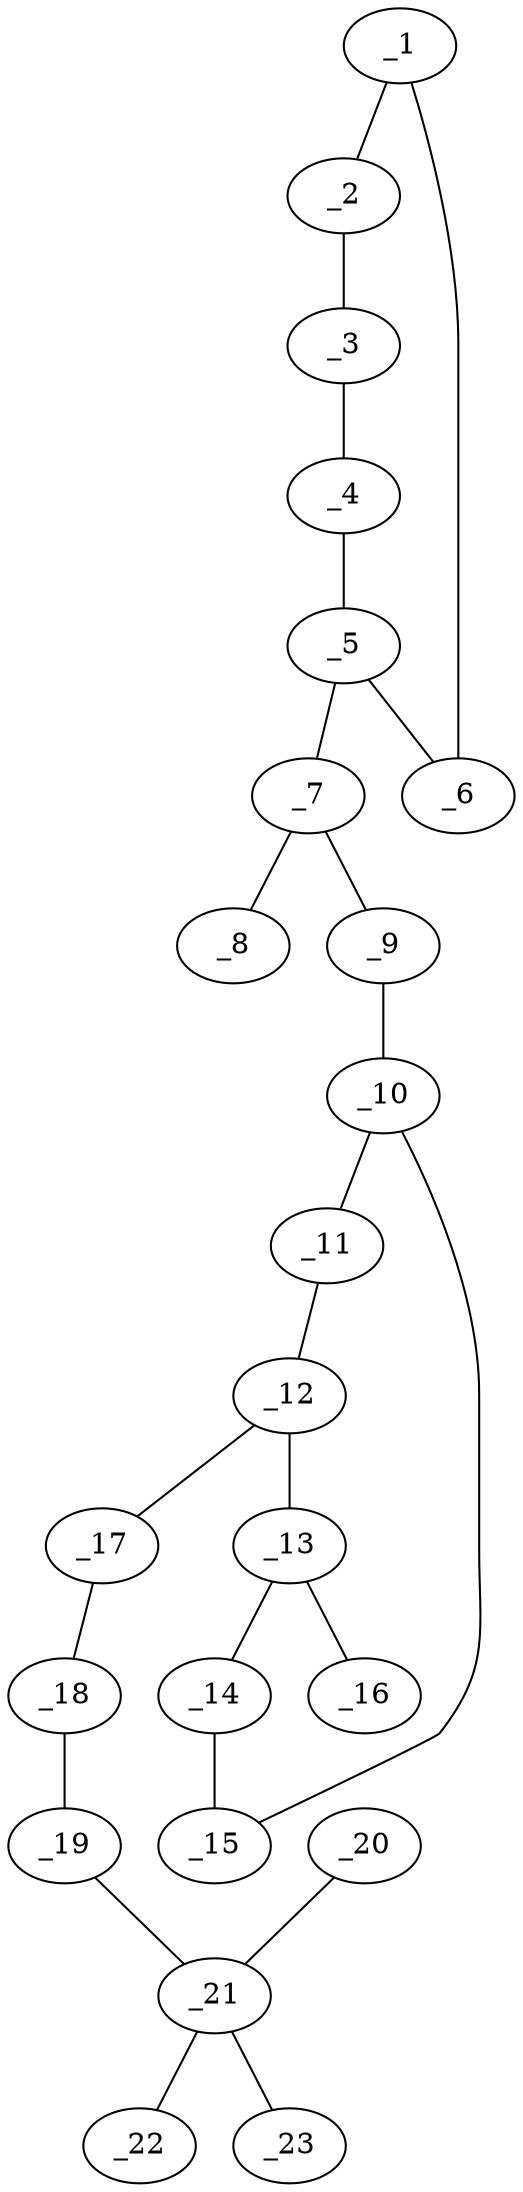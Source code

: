 graph molid645547 {
	_1	 [charge=0,
		chem=1,
		symbol="C  ",
		x="7.1961",
		y="-4.433"];
	_2	 [charge=0,
		chem=1,
		symbol="C  ",
		x="8.0622",
		y="-3.933"];
	_1 -- _2	 [valence=1];
	_6	 [charge=0,
		chem=1,
		symbol="C  ",
		x="6.3301",
		y="-3.933"];
	_1 -- _6	 [valence=2];
	_3	 [charge=0,
		chem=1,
		symbol="C  ",
		x="8.0622",
		y="-2.933"];
	_2 -- _3	 [valence=2];
	_4	 [charge=0,
		chem=1,
		symbol="C  ",
		x="7.1961",
		y="-2.433"];
	_3 -- _4	 [valence=1];
	_5	 [charge=0,
		chem=1,
		symbol="C  ",
		x="6.3301",
		y="-2.933"];
	_4 -- _5	 [valence=2];
	_5 -- _6	 [valence=1];
	_7	 [charge=0,
		chem=1,
		symbol="C  ",
		x="5.4641",
		y="-2.433"];
	_5 -- _7	 [valence=1];
	_8	 [charge=0,
		chem=5,
		symbol="S  ",
		x="4.5981",
		y="-2.933"];
	_7 -- _8	 [valence=2];
	_9	 [charge=0,
		chem=4,
		symbol="N  ",
		x="5.4641",
		y="-1.433"];
	_7 -- _9	 [valence=1];
	_10	 [charge=0,
		chem=1,
		symbol="C  ",
		x="4.5981",
		y="-0.933"];
	_9 -- _10	 [valence=1];
	_11	 [charge=0,
		chem=1,
		symbol="C  ",
		x="4.5981",
		y="0.067"];
	_10 -- _11	 [valence=1];
	_15	 [charge=0,
		chem=1,
		symbol="C  ",
		x="3.732",
		y="-1.433"];
	_10 -- _15	 [valence=2];
	_12	 [charge=0,
		chem=1,
		symbol="C  ",
		x="3.7321",
		y="0.567"];
	_11 -- _12	 [valence=2];
	_13	 [charge=0,
		chem=1,
		symbol="C  ",
		x="2.866",
		y="0.067"];
	_12 -- _13	 [valence=1];
	_17	 [charge=0,
		chem=1,
		symbol="C  ",
		x="3.7321",
		y="1.567"];
	_12 -- _17	 [valence=1];
	_14	 [charge=0,
		chem=1,
		symbol="C  ",
		x="2.866",
		y="-0.933"];
	_13 -- _14	 [valence=2];
	_16	 [charge=0,
		chem=7,
		symbol="Cl ",
		x=2,
		y="0.567"];
	_13 -- _16	 [valence=1];
	_14 -- _15	 [valence=1];
	_18	 [charge=0,
		chem=4,
		symbol="N  ",
		x="4.5981",
		y="2.067"];
	_17 -- _18	 [valence=2];
	_19	 [charge=0,
		chem=2,
		symbol="O  ",
		x="4.5981",
		y="3.067"];
	_18 -- _19	 [valence=1];
	_21	 [charge=0,
		chem=1,
		symbol="C  ",
		x="5.4641",
		y="3.567"];
	_19 -- _21	 [valence=1];
	_20	 [charge=0,
		chem=1,
		symbol="C  ",
		x="4.9641",
		y="4.433"];
	_20 -- _21	 [valence=1];
	_22	 [charge=0,
		chem=1,
		symbol="C  ",
		x="6.3301",
		y="4.067"];
	_21 -- _22	 [valence=1];
	_23	 [charge=0,
		chem=1,
		symbol="C  ",
		x="5.9641",
		y="2.701"];
	_21 -- _23	 [valence=1];
}
